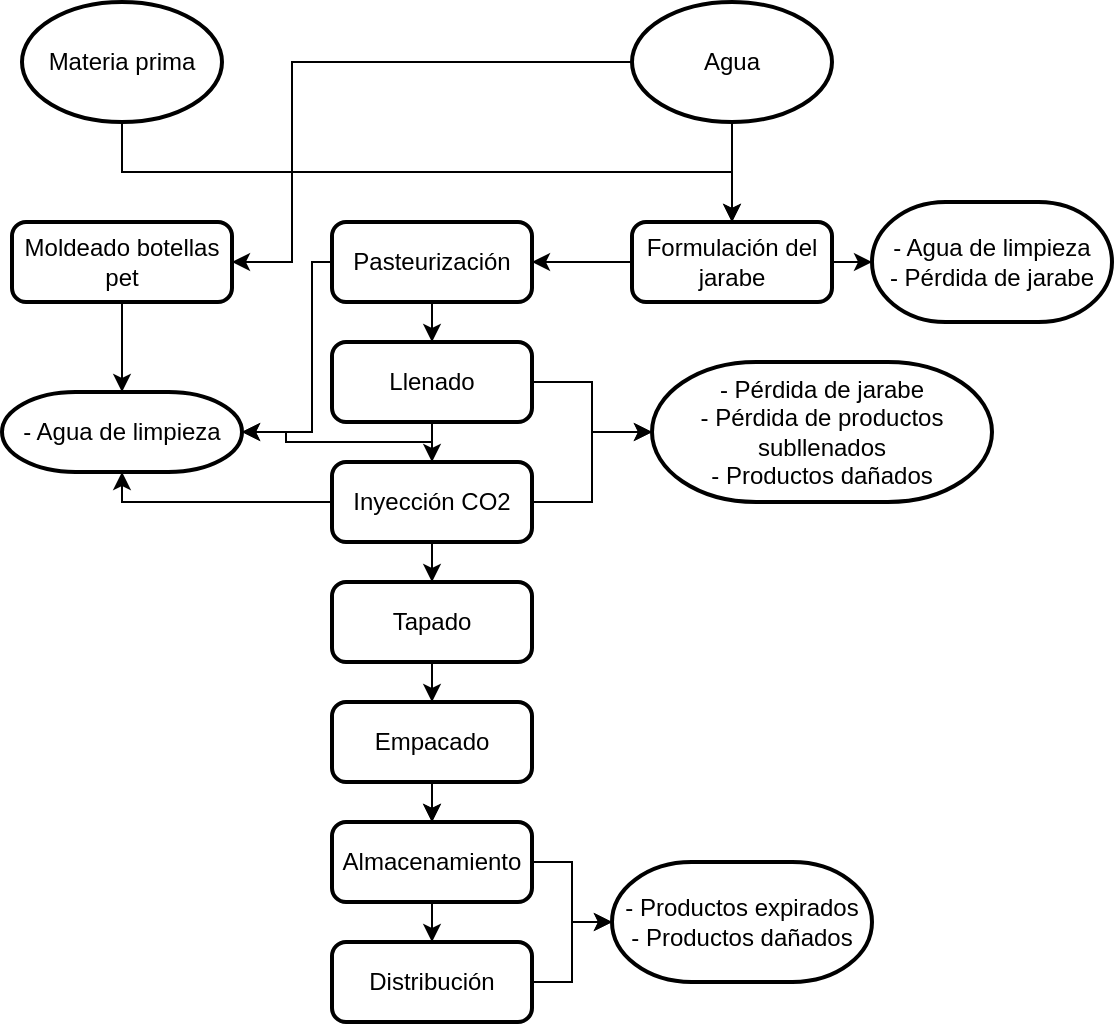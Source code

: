 <mxfile version="17.2.4" type="device"><diagram id="wyIoUk1Hpp5T6ntbtLBO" name="Page-1"><mxGraphModel dx="981" dy="624" grid="1" gridSize="10" guides="1" tooltips="1" connect="1" arrows="1" fold="1" page="1" pageScale="1" pageWidth="850" pageHeight="1100" math="0" shadow="0"><root><mxCell id="0"/><mxCell id="1" parent="0"/><mxCell id="2s1BPfJWHaMNNZLZ4pYh-29" style="edgeStyle=orthogonalEdgeStyle;rounded=0;orthogonalLoop=1;jettySize=auto;html=1;exitX=0.5;exitY=1;exitDx=0;exitDy=0;exitPerimeter=0;entryX=0.5;entryY=0;entryDx=0;entryDy=0;" edge="1" parent="1" source="2s1BPfJWHaMNNZLZ4pYh-1" target="2s1BPfJWHaMNNZLZ4pYh-4"><mxGeometry relative="1" as="geometry"/></mxCell><mxCell id="2s1BPfJWHaMNNZLZ4pYh-1" value="Materia prima" style="strokeWidth=2;html=1;shape=mxgraph.flowchart.start_1;whiteSpace=wrap;" vertex="1" parent="1"><mxGeometry x="265" y="220" width="100" height="60" as="geometry"/></mxCell><mxCell id="2s1BPfJWHaMNNZLZ4pYh-7" style="edgeStyle=orthogonalEdgeStyle;rounded=0;orthogonalLoop=1;jettySize=auto;html=1;exitX=0.5;exitY=1;exitDx=0;exitDy=0;exitPerimeter=0;entryX=0.5;entryY=0;entryDx=0;entryDy=0;" edge="1" parent="1" source="2s1BPfJWHaMNNZLZ4pYh-3" target="2s1BPfJWHaMNNZLZ4pYh-4"><mxGeometry relative="1" as="geometry"/></mxCell><mxCell id="2s1BPfJWHaMNNZLZ4pYh-38" style="edgeStyle=orthogonalEdgeStyle;rounded=0;orthogonalLoop=1;jettySize=auto;html=1;exitX=0;exitY=0.5;exitDx=0;exitDy=0;exitPerimeter=0;entryX=1;entryY=0.5;entryDx=0;entryDy=0;" edge="1" parent="1" source="2s1BPfJWHaMNNZLZ4pYh-3" target="2s1BPfJWHaMNNZLZ4pYh-37"><mxGeometry relative="1" as="geometry"><Array as="points"><mxPoint x="400" y="250"/><mxPoint x="400" y="350"/></Array></mxGeometry></mxCell><mxCell id="2s1BPfJWHaMNNZLZ4pYh-3" value="Agua" style="strokeWidth=2;html=1;shape=mxgraph.flowchart.start_1;whiteSpace=wrap;" vertex="1" parent="1"><mxGeometry x="570" y="220" width="100" height="60" as="geometry"/></mxCell><mxCell id="2s1BPfJWHaMNNZLZ4pYh-11" style="edgeStyle=orthogonalEdgeStyle;rounded=0;orthogonalLoop=1;jettySize=auto;html=1;exitX=0;exitY=0.5;exitDx=0;exitDy=0;entryX=1;entryY=0.5;entryDx=0;entryDy=0;" edge="1" parent="1" source="2s1BPfJWHaMNNZLZ4pYh-4" target="2s1BPfJWHaMNNZLZ4pYh-10"><mxGeometry relative="1" as="geometry"/></mxCell><mxCell id="2s1BPfJWHaMNNZLZ4pYh-31" value="" style="edgeStyle=orthogonalEdgeStyle;rounded=0;orthogonalLoop=1;jettySize=auto;html=1;" edge="1" parent="1" source="2s1BPfJWHaMNNZLZ4pYh-4" target="2s1BPfJWHaMNNZLZ4pYh-6"><mxGeometry relative="1" as="geometry"/></mxCell><mxCell id="2s1BPfJWHaMNNZLZ4pYh-4" value="Formulación del jarabe" style="rounded=1;whiteSpace=wrap;html=1;absoluteArcSize=1;arcSize=14;strokeWidth=2;" vertex="1" parent="1"><mxGeometry x="570" y="330" width="100" height="40" as="geometry"/></mxCell><mxCell id="2s1BPfJWHaMNNZLZ4pYh-6" value="- Agua de limpieza&lt;br&gt;- Pérdida de jarabe" style="strokeWidth=2;html=1;shape=mxgraph.flowchart.terminator;whiteSpace=wrap;" vertex="1" parent="1"><mxGeometry x="690" y="320" width="120" height="60" as="geometry"/></mxCell><mxCell id="2s1BPfJWHaMNNZLZ4pYh-21" value="" style="edgeStyle=orthogonalEdgeStyle;rounded=0;orthogonalLoop=1;jettySize=auto;html=1;" edge="1" parent="1" source="2s1BPfJWHaMNNZLZ4pYh-10" target="2s1BPfJWHaMNNZLZ4pYh-12"><mxGeometry relative="1" as="geometry"/></mxCell><mxCell id="2s1BPfJWHaMNNZLZ4pYh-41" style="edgeStyle=orthogonalEdgeStyle;rounded=0;orthogonalLoop=1;jettySize=auto;html=1;exitX=0;exitY=0.5;exitDx=0;exitDy=0;entryX=1;entryY=0.5;entryDx=0;entryDy=0;entryPerimeter=0;" edge="1" parent="1" source="2s1BPfJWHaMNNZLZ4pYh-10" target="2s1BPfJWHaMNNZLZ4pYh-39"><mxGeometry relative="1" as="geometry"><Array as="points"><mxPoint x="410" y="350"/><mxPoint x="410" y="435"/></Array></mxGeometry></mxCell><mxCell id="2s1BPfJWHaMNNZLZ4pYh-10" value="Pasteurización" style="rounded=1;whiteSpace=wrap;html=1;absoluteArcSize=1;arcSize=14;strokeWidth=2;" vertex="1" parent="1"><mxGeometry x="420" y="330" width="100" height="40" as="geometry"/></mxCell><mxCell id="2s1BPfJWHaMNNZLZ4pYh-22" value="" style="edgeStyle=orthogonalEdgeStyle;rounded=0;orthogonalLoop=1;jettySize=auto;html=1;" edge="1" parent="1" source="2s1BPfJWHaMNNZLZ4pYh-12" target="2s1BPfJWHaMNNZLZ4pYh-13"><mxGeometry relative="1" as="geometry"/></mxCell><mxCell id="2s1BPfJWHaMNNZLZ4pYh-27" style="edgeStyle=orthogonalEdgeStyle;rounded=0;orthogonalLoop=1;jettySize=auto;html=1;" edge="1" parent="1" source="2s1BPfJWHaMNNZLZ4pYh-12" target="2s1BPfJWHaMNNZLZ4pYh-16"><mxGeometry relative="1" as="geometry"/></mxCell><mxCell id="2s1BPfJWHaMNNZLZ4pYh-33" style="edgeStyle=orthogonalEdgeStyle;rounded=0;orthogonalLoop=1;jettySize=auto;html=1;exitX=1;exitY=0.5;exitDx=0;exitDy=0;entryX=0;entryY=0.5;entryDx=0;entryDy=0;entryPerimeter=0;" edge="1" parent="1" source="2s1BPfJWHaMNNZLZ4pYh-12" target="2s1BPfJWHaMNNZLZ4pYh-32"><mxGeometry relative="1" as="geometry"/></mxCell><mxCell id="2s1BPfJWHaMNNZLZ4pYh-42" style="edgeStyle=orthogonalEdgeStyle;rounded=0;orthogonalLoop=1;jettySize=auto;html=1;exitX=0.5;exitY=1;exitDx=0;exitDy=0;entryX=1;entryY=0.5;entryDx=0;entryDy=0;entryPerimeter=0;" edge="1" parent="1" source="2s1BPfJWHaMNNZLZ4pYh-12" target="2s1BPfJWHaMNNZLZ4pYh-39"><mxGeometry relative="1" as="geometry"><Array as="points"><mxPoint x="470" y="440"/><mxPoint x="397" y="440"/><mxPoint x="397" y="435"/></Array></mxGeometry></mxCell><mxCell id="2s1BPfJWHaMNNZLZ4pYh-12" value="Llenado" style="rounded=1;whiteSpace=wrap;html=1;absoluteArcSize=1;arcSize=14;strokeWidth=2;" vertex="1" parent="1"><mxGeometry x="420" y="390" width="100" height="40" as="geometry"/></mxCell><mxCell id="2s1BPfJWHaMNNZLZ4pYh-23" value="" style="edgeStyle=orthogonalEdgeStyle;rounded=0;orthogonalLoop=1;jettySize=auto;html=1;" edge="1" parent="1" source="2s1BPfJWHaMNNZLZ4pYh-13" target="2s1BPfJWHaMNNZLZ4pYh-14"><mxGeometry relative="1" as="geometry"/></mxCell><mxCell id="2s1BPfJWHaMNNZLZ4pYh-34" style="edgeStyle=orthogonalEdgeStyle;rounded=0;orthogonalLoop=1;jettySize=auto;html=1;exitX=1;exitY=0.5;exitDx=0;exitDy=0;entryX=0;entryY=0.5;entryDx=0;entryDy=0;entryPerimeter=0;" edge="1" parent="1" source="2s1BPfJWHaMNNZLZ4pYh-13" target="2s1BPfJWHaMNNZLZ4pYh-32"><mxGeometry relative="1" as="geometry"/></mxCell><mxCell id="2s1BPfJWHaMNNZLZ4pYh-43" style="edgeStyle=orthogonalEdgeStyle;rounded=0;orthogonalLoop=1;jettySize=auto;html=1;exitX=0;exitY=0.5;exitDx=0;exitDy=0;entryX=0.5;entryY=1;entryDx=0;entryDy=0;entryPerimeter=0;" edge="1" parent="1" source="2s1BPfJWHaMNNZLZ4pYh-13" target="2s1BPfJWHaMNNZLZ4pYh-39"><mxGeometry relative="1" as="geometry"><Array as="points"><mxPoint x="315" y="470"/></Array></mxGeometry></mxCell><mxCell id="2s1BPfJWHaMNNZLZ4pYh-13" value="Inyección CO2" style="rounded=1;whiteSpace=wrap;html=1;absoluteArcSize=1;arcSize=14;strokeWidth=2;" vertex="1" parent="1"><mxGeometry x="420" y="450" width="100" height="40" as="geometry"/></mxCell><mxCell id="2s1BPfJWHaMNNZLZ4pYh-24" value="" style="edgeStyle=orthogonalEdgeStyle;rounded=0;orthogonalLoop=1;jettySize=auto;html=1;" edge="1" parent="1" source="2s1BPfJWHaMNNZLZ4pYh-14" target="2s1BPfJWHaMNNZLZ4pYh-15"><mxGeometry relative="1" as="geometry"/></mxCell><mxCell id="2s1BPfJWHaMNNZLZ4pYh-14" value="Tapado" style="rounded=1;whiteSpace=wrap;html=1;absoluteArcSize=1;arcSize=14;strokeWidth=2;" vertex="1" parent="1"><mxGeometry x="420" y="510" width="100" height="40" as="geometry"/></mxCell><mxCell id="2s1BPfJWHaMNNZLZ4pYh-25" value="" style="edgeStyle=orthogonalEdgeStyle;rounded=0;orthogonalLoop=1;jettySize=auto;html=1;" edge="1" parent="1" source="2s1BPfJWHaMNNZLZ4pYh-15" target="2s1BPfJWHaMNNZLZ4pYh-16"><mxGeometry relative="1" as="geometry"/></mxCell><mxCell id="2s1BPfJWHaMNNZLZ4pYh-15" value="Empacado" style="rounded=1;whiteSpace=wrap;html=1;absoluteArcSize=1;arcSize=14;strokeWidth=2;" vertex="1" parent="1"><mxGeometry x="420" y="570" width="100" height="40" as="geometry"/></mxCell><mxCell id="2s1BPfJWHaMNNZLZ4pYh-26" value="" style="edgeStyle=orthogonalEdgeStyle;rounded=0;orthogonalLoop=1;jettySize=auto;html=1;" edge="1" parent="1" source="2s1BPfJWHaMNNZLZ4pYh-16" target="2s1BPfJWHaMNNZLZ4pYh-17"><mxGeometry relative="1" as="geometry"/></mxCell><mxCell id="2s1BPfJWHaMNNZLZ4pYh-35" style="edgeStyle=orthogonalEdgeStyle;rounded=0;orthogonalLoop=1;jettySize=auto;html=1;exitX=1;exitY=0.5;exitDx=0;exitDy=0;entryX=0;entryY=0.5;entryDx=0;entryDy=0;entryPerimeter=0;" edge="1" parent="1" source="2s1BPfJWHaMNNZLZ4pYh-16" target="2s1BPfJWHaMNNZLZ4pYh-18"><mxGeometry relative="1" as="geometry"/></mxCell><mxCell id="2s1BPfJWHaMNNZLZ4pYh-16" value="Almacenamiento" style="rounded=1;whiteSpace=wrap;html=1;absoluteArcSize=1;arcSize=14;strokeWidth=2;" vertex="1" parent="1"><mxGeometry x="420" y="630" width="100" height="40" as="geometry"/></mxCell><mxCell id="2s1BPfJWHaMNNZLZ4pYh-36" style="edgeStyle=orthogonalEdgeStyle;rounded=0;orthogonalLoop=1;jettySize=auto;html=1;exitX=1;exitY=0.5;exitDx=0;exitDy=0;entryX=0;entryY=0.5;entryDx=0;entryDy=0;entryPerimeter=0;" edge="1" parent="1" source="2s1BPfJWHaMNNZLZ4pYh-17" target="2s1BPfJWHaMNNZLZ4pYh-18"><mxGeometry relative="1" as="geometry"/></mxCell><mxCell id="2s1BPfJWHaMNNZLZ4pYh-17" value="Distribución" style="rounded=1;whiteSpace=wrap;html=1;absoluteArcSize=1;arcSize=14;strokeWidth=2;" vertex="1" parent="1"><mxGeometry x="420" y="690" width="100" height="40" as="geometry"/></mxCell><mxCell id="2s1BPfJWHaMNNZLZ4pYh-18" value="- Productos expirados&lt;br&gt;- Productos dañados" style="strokeWidth=2;html=1;shape=mxgraph.flowchart.terminator;whiteSpace=wrap;" vertex="1" parent="1"><mxGeometry x="560" y="650" width="130" height="60" as="geometry"/></mxCell><mxCell id="2s1BPfJWHaMNNZLZ4pYh-32" value="- Pérdida de jarabe&lt;br&gt;- Pérdida de productos subllenados&lt;br&gt;- Productos dañados" style="strokeWidth=2;html=1;shape=mxgraph.flowchart.terminator;whiteSpace=wrap;" vertex="1" parent="1"><mxGeometry x="580" y="400" width="170" height="70" as="geometry"/></mxCell><mxCell id="2s1BPfJWHaMNNZLZ4pYh-40" value="" style="edgeStyle=orthogonalEdgeStyle;rounded=0;orthogonalLoop=1;jettySize=auto;html=1;" edge="1" parent="1" source="2s1BPfJWHaMNNZLZ4pYh-37" target="2s1BPfJWHaMNNZLZ4pYh-39"><mxGeometry relative="1" as="geometry"/></mxCell><mxCell id="2s1BPfJWHaMNNZLZ4pYh-37" value="Moldeado botellas pet" style="rounded=1;whiteSpace=wrap;html=1;absoluteArcSize=1;arcSize=14;strokeWidth=2;" vertex="1" parent="1"><mxGeometry x="260" y="330" width="110" height="40" as="geometry"/></mxCell><mxCell id="2s1BPfJWHaMNNZLZ4pYh-39" value="- Agua de limpieza" style="strokeWidth=2;html=1;shape=mxgraph.flowchart.terminator;whiteSpace=wrap;" vertex="1" parent="1"><mxGeometry x="255" y="415" width="120" height="40" as="geometry"/></mxCell></root></mxGraphModel></diagram></mxfile>